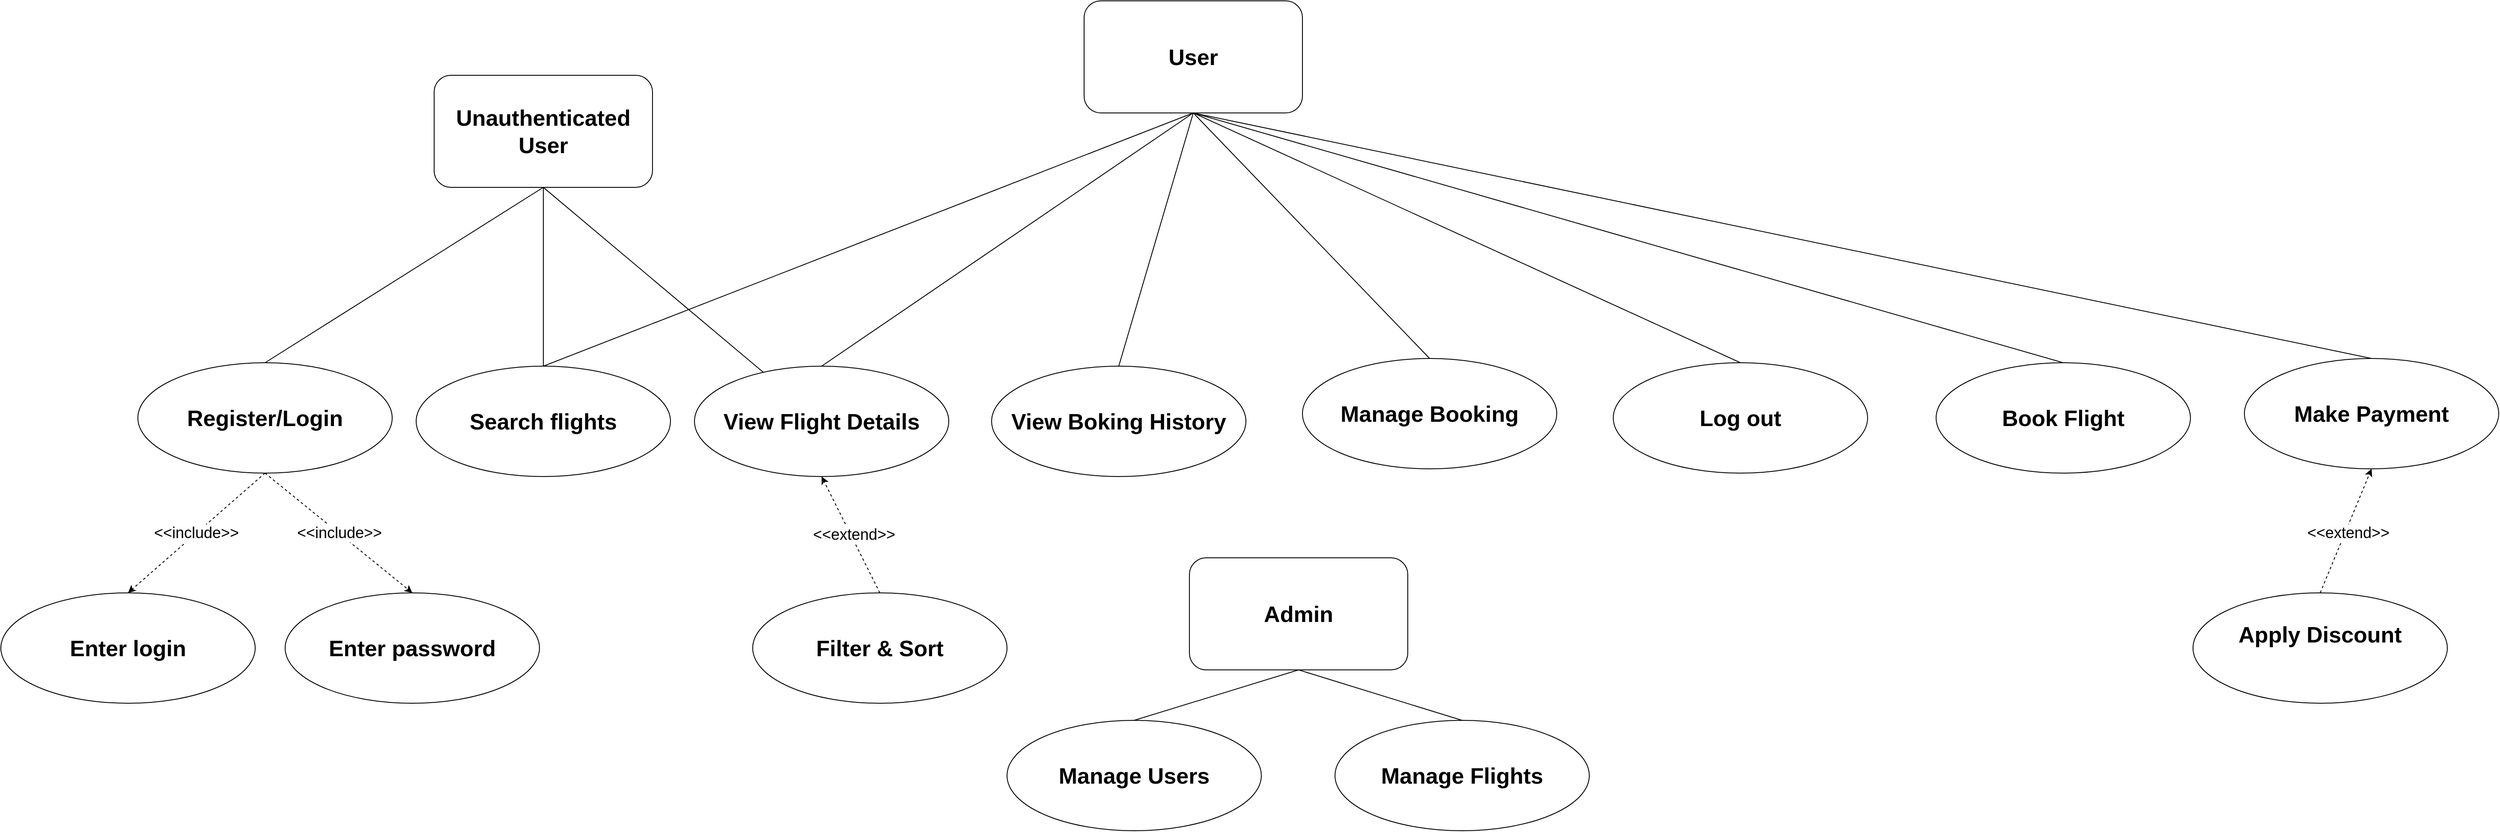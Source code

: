 <mxfile version="25.0.1">
  <diagram name="Страница — 1" id="TT4qeqGrXuM3BmTKuCui">
    <mxGraphModel dx="3453" dy="1744" grid="0" gridSize="10" guides="1" tooltips="1" connect="1" arrows="1" fold="1" page="0" pageScale="1" pageWidth="827" pageHeight="1169" math="0" shadow="0">
      <root>
        <mxCell id="0" />
        <mxCell id="1" parent="0" />
        <mxCell id="zS3TrndBR62WH8lfIMHe-1" value="&lt;b&gt;&lt;font style=&quot;font-size: 26px;&quot;&gt;Unauthenticated User&lt;/font&gt;&lt;/b&gt;" style="rounded=1;whiteSpace=wrap;html=1;" parent="1" vertex="1">
          <mxGeometry x="-116" y="-89" width="255" height="131" as="geometry" />
        </mxCell>
        <mxCell id="zS3TrndBR62WH8lfIMHe-7" value="" style="endArrow=none;html=1;rounded=0;fontSize=12;startSize=8;endSize=8;curved=1;exitX=0.5;exitY=1;exitDx=0;exitDy=0;" parent="1" source="zS3TrndBR62WH8lfIMHe-1" target="zS3TrndBR62WH8lfIMHe-8" edge="1">
          <mxGeometry width="50" height="50" relative="1" as="geometry">
            <mxPoint x="175" y="225" as="sourcePoint" />
            <mxPoint x="-49" y="218" as="targetPoint" />
          </mxGeometry>
        </mxCell>
        <mxCell id="zS3TrndBR62WH8lfIMHe-8" value="&lt;font size=&quot;1&quot; style=&quot;&quot;&gt;&lt;b style=&quot;font-size: 26px;&quot;&gt;Search flights&lt;/b&gt;&lt;/font&gt;" style="ellipse;whiteSpace=wrap;html=1;" parent="1" vertex="1">
          <mxGeometry x="-137" y="251" width="297" height="129" as="geometry" />
        </mxCell>
        <mxCell id="zS3TrndBR62WH8lfIMHe-10" value="&lt;font size=&quot;1&quot; style=&quot;&quot;&gt;&lt;b style=&quot;font-size: 26px;&quot;&gt;View Flight Details&lt;/b&gt;&lt;/font&gt;" style="ellipse;whiteSpace=wrap;html=1;" parent="1" vertex="1">
          <mxGeometry x="188" y="251" width="297" height="129" as="geometry" />
        </mxCell>
        <mxCell id="zS3TrndBR62WH8lfIMHe-11" value="&lt;span style=&quot;font-size: 26px;&quot;&gt;&lt;b&gt;User&lt;/b&gt;&lt;/span&gt;" style="rounded=1;whiteSpace=wrap;html=1;" parent="1" vertex="1">
          <mxGeometry x="643" y="-176" width="255" height="131" as="geometry" />
        </mxCell>
        <mxCell id="zS3TrndBR62WH8lfIMHe-12" value="&lt;b&gt;&lt;font style=&quot;font-size: 26px;&quot;&gt;Admin&lt;/font&gt;&lt;/b&gt;" style="rounded=1;whiteSpace=wrap;html=1;" parent="1" vertex="1">
          <mxGeometry x="766" y="475" width="255" height="131" as="geometry" />
        </mxCell>
        <mxCell id="zS3TrndBR62WH8lfIMHe-13" value="" style="endArrow=none;html=1;rounded=0;fontSize=12;startSize=8;endSize=8;curved=1;exitX=0.5;exitY=1;exitDx=0;exitDy=0;entryX=0.5;entryY=0;entryDx=0;entryDy=0;" parent="1" source="zS3TrndBR62WH8lfIMHe-11" target="zS3TrndBR62WH8lfIMHe-8" edge="1">
          <mxGeometry width="50" height="50" relative="1" as="geometry">
            <mxPoint x="646" y="13" as="sourcePoint" />
            <mxPoint x="696" y="-37" as="targetPoint" />
          </mxGeometry>
        </mxCell>
        <mxCell id="zS3TrndBR62WH8lfIMHe-14" value="" style="endArrow=none;html=1;rounded=0;fontSize=12;startSize=8;endSize=8;curved=1;exitX=0.5;exitY=1;exitDx=0;exitDy=0;" parent="1" source="zS3TrndBR62WH8lfIMHe-1" target="zS3TrndBR62WH8lfIMHe-10" edge="1">
          <mxGeometry width="50" height="50" relative="1" as="geometry">
            <mxPoint x="646" y="13" as="sourcePoint" />
            <mxPoint x="696" y="-37" as="targetPoint" />
          </mxGeometry>
        </mxCell>
        <mxCell id="zS3TrndBR62WH8lfIMHe-15" value="" style="endArrow=none;html=1;rounded=0;fontSize=12;startSize=8;endSize=8;curved=1;exitX=0.5;exitY=1;exitDx=0;exitDy=0;entryX=0.5;entryY=0;entryDx=0;entryDy=0;" parent="1" source="zS3TrndBR62WH8lfIMHe-11" target="zS3TrndBR62WH8lfIMHe-10" edge="1">
          <mxGeometry width="50" height="50" relative="1" as="geometry">
            <mxPoint x="608" y="13" as="sourcePoint" />
            <mxPoint x="658" y="-37" as="targetPoint" />
          </mxGeometry>
        </mxCell>
        <mxCell id="zS3TrndBR62WH8lfIMHe-18" value="&lt;b style=&quot;&quot;&gt;&lt;font style=&quot;font-size: 26px;&quot;&gt;View Boking History&lt;/font&gt;&lt;/b&gt;" style="ellipse;whiteSpace=wrap;html=1;" parent="1" vertex="1">
          <mxGeometry x="535" y="251" width="297" height="129" as="geometry" />
        </mxCell>
        <mxCell id="zS3TrndBR62WH8lfIMHe-19" value="&lt;b style=&quot;&quot;&gt;&lt;font style=&quot;font-size: 26px;&quot;&gt;Manage Booking&lt;/font&gt;&lt;/b&gt;" style="ellipse;whiteSpace=wrap;html=1;" parent="1" vertex="1">
          <mxGeometry x="898" y="242" width="297" height="129" as="geometry" />
        </mxCell>
        <mxCell id="zS3TrndBR62WH8lfIMHe-20" value="&lt;b style=&quot;&quot;&gt;&lt;font style=&quot;font-size: 26px;&quot;&gt;Log out&lt;/font&gt;&lt;/b&gt;" style="ellipse;whiteSpace=wrap;html=1;" parent="1" vertex="1">
          <mxGeometry x="1261" y="247" width="297" height="129" as="geometry" />
        </mxCell>
        <mxCell id="zS3TrndBR62WH8lfIMHe-21" value="&lt;b style=&quot;&quot;&gt;&lt;font style=&quot;font-size: 26px;&quot;&gt;Book Flight&lt;/font&gt;&lt;/b&gt;" style="ellipse;whiteSpace=wrap;html=1;" parent="1" vertex="1">
          <mxGeometry x="1638" y="247" width="297" height="129" as="geometry" />
        </mxCell>
        <mxCell id="zS3TrndBR62WH8lfIMHe-22" value="&lt;font style=&quot;font-size: 26px;&quot;&gt;&lt;b style=&quot;&quot;&gt;&lt;font style=&quot;font-size: 26px;&quot;&gt;Make &lt;/font&gt;&lt;/b&gt;&lt;b style=&quot;&quot;&gt;Payment&lt;/b&gt;&lt;/font&gt;" style="ellipse;whiteSpace=wrap;html=1;" parent="1" vertex="1">
          <mxGeometry x="1998" y="242" width="297" height="129" as="geometry" />
        </mxCell>
        <mxCell id="zS3TrndBR62WH8lfIMHe-24" value="" style="endArrow=none;html=1;rounded=0;fontSize=12;startSize=8;endSize=8;curved=1;exitX=0.5;exitY=1;exitDx=0;exitDy=0;entryX=0.5;entryY=0;entryDx=0;entryDy=0;" parent="1" source="zS3TrndBR62WH8lfIMHe-11" target="zS3TrndBR62WH8lfIMHe-18" edge="1">
          <mxGeometry width="50" height="50" relative="1" as="geometry">
            <mxPoint x="1157" y="457" as="sourcePoint" />
            <mxPoint x="1207" y="407" as="targetPoint" />
          </mxGeometry>
        </mxCell>
        <mxCell id="zS3TrndBR62WH8lfIMHe-25" value="" style="endArrow=none;html=1;rounded=0;fontSize=12;startSize=8;endSize=8;curved=1;exitX=0.5;exitY=1;exitDx=0;exitDy=0;entryX=0.5;entryY=0;entryDx=0;entryDy=0;" parent="1" source="zS3TrndBR62WH8lfIMHe-11" target="zS3TrndBR62WH8lfIMHe-19" edge="1">
          <mxGeometry width="50" height="50" relative="1" as="geometry">
            <mxPoint x="1157" y="457" as="sourcePoint" />
            <mxPoint x="1207" y="407" as="targetPoint" />
          </mxGeometry>
        </mxCell>
        <mxCell id="zS3TrndBR62WH8lfIMHe-26" value="" style="endArrow=none;html=1;rounded=0;fontSize=12;startSize=8;endSize=8;curved=1;exitX=0.5;exitY=1;exitDx=0;exitDy=0;entryX=0.5;entryY=0;entryDx=0;entryDy=0;" parent="1" source="zS3TrndBR62WH8lfIMHe-11" target="zS3TrndBR62WH8lfIMHe-20" edge="1">
          <mxGeometry width="50" height="50" relative="1" as="geometry">
            <mxPoint x="1157" y="457" as="sourcePoint" />
            <mxPoint x="1207" y="407" as="targetPoint" />
          </mxGeometry>
        </mxCell>
        <mxCell id="zS3TrndBR62WH8lfIMHe-27" value="" style="endArrow=none;html=1;rounded=0;fontSize=12;startSize=8;endSize=8;curved=1;exitX=0.5;exitY=1;exitDx=0;exitDy=0;entryX=0.5;entryY=0;entryDx=0;entryDy=0;" parent="1" source="zS3TrndBR62WH8lfIMHe-11" target="zS3TrndBR62WH8lfIMHe-21" edge="1">
          <mxGeometry width="50" height="50" relative="1" as="geometry">
            <mxPoint x="1157" y="457" as="sourcePoint" />
            <mxPoint x="1207" y="407" as="targetPoint" />
          </mxGeometry>
        </mxCell>
        <mxCell id="zS3TrndBR62WH8lfIMHe-28" value="" style="endArrow=none;html=1;rounded=0;fontSize=12;startSize=8;endSize=8;curved=1;exitX=0.5;exitY=1;exitDx=0;exitDy=0;entryX=0.5;entryY=0;entryDx=0;entryDy=0;" parent="1" source="zS3TrndBR62WH8lfIMHe-11" target="zS3TrndBR62WH8lfIMHe-22" edge="1">
          <mxGeometry width="50" height="50" relative="1" as="geometry">
            <mxPoint x="1157" y="457" as="sourcePoint" />
            <mxPoint x="1207" y="407" as="targetPoint" />
          </mxGeometry>
        </mxCell>
        <mxCell id="zS3TrndBR62WH8lfIMHe-29" value="&lt;b style=&quot;&quot;&gt;&lt;font style=&quot;font-size: 26px;&quot;&gt;Register/Login&lt;/font&gt;&lt;/b&gt;" style="ellipse;whiteSpace=wrap;html=1;" parent="1" vertex="1">
          <mxGeometry x="-462" y="247" width="297" height="129" as="geometry" />
        </mxCell>
        <mxCell id="zS3TrndBR62WH8lfIMHe-30" value="" style="endArrow=none;html=1;rounded=0;fontSize=12;startSize=8;endSize=8;curved=1;exitX=0.5;exitY=1;exitDx=0;exitDy=0;entryX=0.5;entryY=0;entryDx=0;entryDy=0;" parent="1" source="zS3TrndBR62WH8lfIMHe-1" target="zS3TrndBR62WH8lfIMHe-29" edge="1">
          <mxGeometry width="50" height="50" relative="1" as="geometry">
            <mxPoint x="1023" y="443" as="sourcePoint" />
            <mxPoint x="1073" y="393" as="targetPoint" />
          </mxGeometry>
        </mxCell>
        <mxCell id="zS3TrndBR62WH8lfIMHe-33" value="" style="endArrow=none;html=1;rounded=0;fontSize=12;startSize=8;endSize=8;curved=1;exitX=0.5;exitY=1;exitDx=0;exitDy=0;entryX=0.5;entryY=0;entryDx=0;entryDy=0;" parent="1" source="zS3TrndBR62WH8lfIMHe-12" target="zS3TrndBR62WH8lfIMHe-35" edge="1">
          <mxGeometry width="50" height="50" relative="1" as="geometry">
            <mxPoint x="951" y="517" as="sourcePoint" />
            <mxPoint x="612" y="764" as="targetPoint" />
          </mxGeometry>
        </mxCell>
        <mxCell id="zS3TrndBR62WH8lfIMHe-34" value="" style="endArrow=none;html=1;rounded=0;fontSize=12;startSize=8;endSize=8;curved=1;exitX=0.5;exitY=1;exitDx=0;exitDy=0;entryX=0.5;entryY=0;entryDx=0;entryDy=0;" parent="1" source="zS3TrndBR62WH8lfIMHe-12" target="zS3TrndBR62WH8lfIMHe-36" edge="1">
          <mxGeometry width="50" height="50" relative="1" as="geometry">
            <mxPoint x="951" y="517" as="sourcePoint" />
            <mxPoint x="1054" y="766" as="targetPoint" />
          </mxGeometry>
        </mxCell>
        <mxCell id="zS3TrndBR62WH8lfIMHe-35" value="&lt;span style=&quot;font-size: 26px;&quot;&gt;&lt;b&gt;Manage Users&lt;/b&gt;&lt;/span&gt;" style="ellipse;whiteSpace=wrap;html=1;" parent="1" vertex="1">
          <mxGeometry x="553" y="665" width="297" height="129" as="geometry" />
        </mxCell>
        <mxCell id="zS3TrndBR62WH8lfIMHe-36" value="&lt;font size=&quot;1&quot; style=&quot;&quot;&gt;&lt;b style=&quot;font-size: 26px;&quot;&gt;Manage Flights&lt;/b&gt;&lt;/font&gt;" style="ellipse;whiteSpace=wrap;html=1;" parent="1" vertex="1">
          <mxGeometry x="936" y="665" width="297" height="129" as="geometry" />
        </mxCell>
        <mxCell id="o2RVMMMP8w5wuHEZnlCJ-3" value="&lt;span style=&quot;font-size: 26px;&quot;&gt;&lt;b&gt;Enter password&lt;/b&gt;&lt;/span&gt;" style="ellipse;whiteSpace=wrap;html=1;" parent="1" vertex="1">
          <mxGeometry x="-290" y="516" width="297" height="129" as="geometry" />
        </mxCell>
        <mxCell id="2NDi7pNyI0wd2GLDLp2E-1" value="&lt;font style=&quot;font-size: 18px;&quot;&gt;&amp;lt;&amp;lt;include&amp;gt;&amp;gt;&lt;/font&gt;" style="endArrow=classic;dashed=1;html=1;rounded=0;exitX=0.5;exitY=1;exitDx=0;exitDy=0;entryX=0.5;entryY=0;entryDx=0;entryDy=0;" edge="1" parent="1" source="zS3TrndBR62WH8lfIMHe-29" target="o2RVMMMP8w5wuHEZnlCJ-3">
          <mxGeometry width="50" height="50" relative="1" as="geometry">
            <mxPoint x="-153" y="462" as="sourcePoint" />
            <mxPoint x="-147" y="521" as="targetPoint" />
          </mxGeometry>
        </mxCell>
        <mxCell id="2NDi7pNyI0wd2GLDLp2E-5" value="&lt;span style=&quot;font-size: 26px;&quot;&gt;&lt;b&gt;Enter login&lt;/b&gt;&lt;/span&gt;" style="ellipse;whiteSpace=wrap;html=1;" vertex="1" parent="1">
          <mxGeometry x="-622" y="516" width="297" height="129" as="geometry" />
        </mxCell>
        <mxCell id="2NDi7pNyI0wd2GLDLp2E-6" value="&lt;font style=&quot;font-size: 18px;&quot;&gt;&amp;lt;&amp;lt;include&amp;gt;&amp;gt;&lt;/font&gt;" style="endArrow=classic;dashed=1;html=1;rounded=0;exitX=0.5;exitY=1;exitDx=0;exitDy=0;entryX=0.5;entryY=0;entryDx=0;entryDy=0;" edge="1" parent="1" source="zS3TrndBR62WH8lfIMHe-29" target="2NDi7pNyI0wd2GLDLp2E-5">
          <mxGeometry width="50" height="50" relative="1" as="geometry">
            <mxPoint x="-495" y="399" as="sourcePoint" />
            <mxPoint x="-323" y="554" as="targetPoint" />
          </mxGeometry>
        </mxCell>
        <mxCell id="2NDi7pNyI0wd2GLDLp2E-8" value="" style="endArrow=classic;dashed=1;html=1;rounded=0;entryX=0.5;entryY=1;entryDx=0;entryDy=0;exitX=0.5;exitY=0;exitDx=0;exitDy=0;" edge="1" parent="1" source="2NDi7pNyI0wd2GLDLp2E-9" target="zS3TrndBR62WH8lfIMHe-22">
          <mxGeometry width="50" height="50" relative="1" as="geometry">
            <mxPoint x="2022" y="591" as="sourcePoint" />
            <mxPoint x="2162" y="363" as="targetPoint" />
          </mxGeometry>
        </mxCell>
        <mxCell id="2NDi7pNyI0wd2GLDLp2E-10" value="&lt;font style=&quot;font-size: 18px;&quot;&gt;&amp;lt;&amp;lt;extend&amp;gt;&amp;gt;&lt;/font&gt;" style="edgeLabel;html=1;align=center;verticalAlign=middle;resizable=0;points=[];" vertex="1" connectable="0" parent="2NDi7pNyI0wd2GLDLp2E-8">
          <mxGeometry x="-0.018" y="-3" relative="1" as="geometry">
            <mxPoint as="offset" />
          </mxGeometry>
        </mxCell>
        <mxCell id="2NDi7pNyI0wd2GLDLp2E-9" value="&lt;span style=&quot;font-size: 26px;&quot;&gt;&lt;b&gt;Apply Discount&lt;/b&gt;&lt;/span&gt;&lt;div&gt;&lt;span style=&quot;font-size: 26px;&quot;&gt;&lt;b&gt;&lt;br&gt;&lt;/b&gt;&lt;/span&gt;&lt;/div&gt;" style="ellipse;whiteSpace=wrap;html=1;" vertex="1" parent="1">
          <mxGeometry x="1938" y="516" width="297" height="129" as="geometry" />
        </mxCell>
        <mxCell id="2NDi7pNyI0wd2GLDLp2E-11" value="" style="endArrow=classic;dashed=1;html=1;rounded=0;exitX=0.5;exitY=0;exitDx=0;exitDy=0;entryX=0.5;entryY=1;entryDx=0;entryDy=0;" edge="1" parent="1" source="2NDi7pNyI0wd2GLDLp2E-14" target="zS3TrndBR62WH8lfIMHe-10">
          <mxGeometry width="50" height="50" relative="1" as="geometry">
            <mxPoint x="451" y="582" as="sourcePoint" />
            <mxPoint x="328" y="428" as="targetPoint" />
          </mxGeometry>
        </mxCell>
        <mxCell id="2NDi7pNyI0wd2GLDLp2E-12" value="&lt;font style=&quot;font-size: 18px;&quot;&gt;&amp;lt;&amp;lt;extend&amp;gt;&amp;gt;&lt;/font&gt;" style="edgeLabel;html=1;align=center;verticalAlign=middle;resizable=0;points=[];" vertex="1" connectable="0" parent="2NDi7pNyI0wd2GLDLp2E-11">
          <mxGeometry x="-0.018" y="-3" relative="1" as="geometry">
            <mxPoint as="offset" />
          </mxGeometry>
        </mxCell>
        <mxCell id="2NDi7pNyI0wd2GLDLp2E-14" value="&lt;b style=&quot;&quot;&gt;&lt;font style=&quot;font-size: 26px;&quot;&gt;Filter &amp;amp; Sort&lt;/font&gt;&lt;/b&gt;" style="ellipse;whiteSpace=wrap;html=1;" vertex="1" parent="1">
          <mxGeometry x="256" y="516" width="297" height="129" as="geometry" />
        </mxCell>
      </root>
    </mxGraphModel>
  </diagram>
</mxfile>

